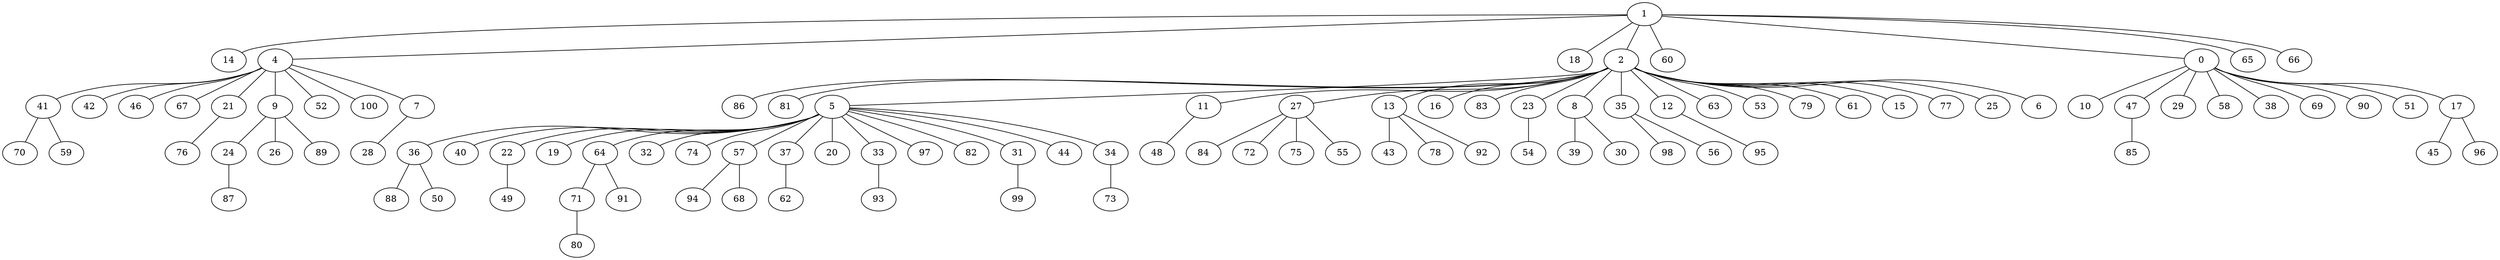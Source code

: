 strict graph G {
1;
14;
4;
18;
2;
60;
0;
65;
66;
41;
42;
46;
67;
21;
9;
52;
100;
7;
86;
81;
5;
11;
27;
13;
16;
83;
23;
8;
35;
12;
63;
53;
79;
61;
15;
77;
25;
6;
10;
47;
29;
58;
38;
69;
90;
51;
17;
70;
59;
76;
24;
26;
89;
28;
36;
40;
22;
19;
64;
32;
74;
57;
37;
20;
33;
97;
82;
31;
44;
34;
48;
84;
72;
75;
55;
43;
78;
92;
54;
39;
30;
98;
56;
95;
85;
45;
96;
87;
88;
50;
49;
71;
91;
94;
68;
62;
93;
99;
73;
80;
21 -- 76;
2 -- 13;
0 -- 38;
5 -- 22;
4 -- 52;
2 -- 53;
2 -- 27;
5 -- 19;
2 -- 79;
27 -- 84;
1 -- 18;
1 -- 66;
8 -- 30;
36 -- 50;
41 -- 70;
4 -- 100;
27 -- 72;
5 -- 32;
2 -- 15;
17 -- 45;
35 -- 98;
5 -- 40;
4 -- 9;
37 -- 62;
2 -- 12;
22 -- 49;
31 -- 99;
4 -- 21;
41 -- 59;
1 -- 2;
2 -- 8;
24 -- 87;
4 -- 46;
13 -- 92;
36 -- 88;
5 -- 97;
1 -- 0;
5 -- 57;
5 -- 44;
0 -- 58;
0 -- 29;
27 -- 55;
0 -- 69;
5 -- 33;
1 -- 65;
4 -- 41;
23 -- 54;
4 -- 7;
7 -- 28;
2 -- 11;
47 -- 85;
2 -- 25;
2 -- 6;
8 -- 39;
9 -- 24;
9 -- 89;
11 -- 48;
5 -- 64;
4 -- 42;
1 -- 60;
2 -- 16;
0 -- 51;
2 -- 63;
35 -- 56;
5 -- 82;
27 -- 75;
0 -- 10;
33 -- 93;
5 -- 36;
13 -- 78;
2 -- 77;
5 -- 34;
0 -- 47;
57 -- 94;
0 -- 90;
2 -- 61;
2 -- 86;
0 -- 17;
71 -- 80;
12 -- 95;
1 -- 4;
2 -- 35;
13 -- 43;
2 -- 83;
17 -- 96;
1 -- 14;
5 -- 20;
57 -- 68;
34 -- 73;
5 -- 37;
4 -- 67;
2 -- 81;
9 -- 26;
5 -- 74;
64 -- 91;
64 -- 71;
2 -- 23;
5 -- 31;
2 -- 5;
}

